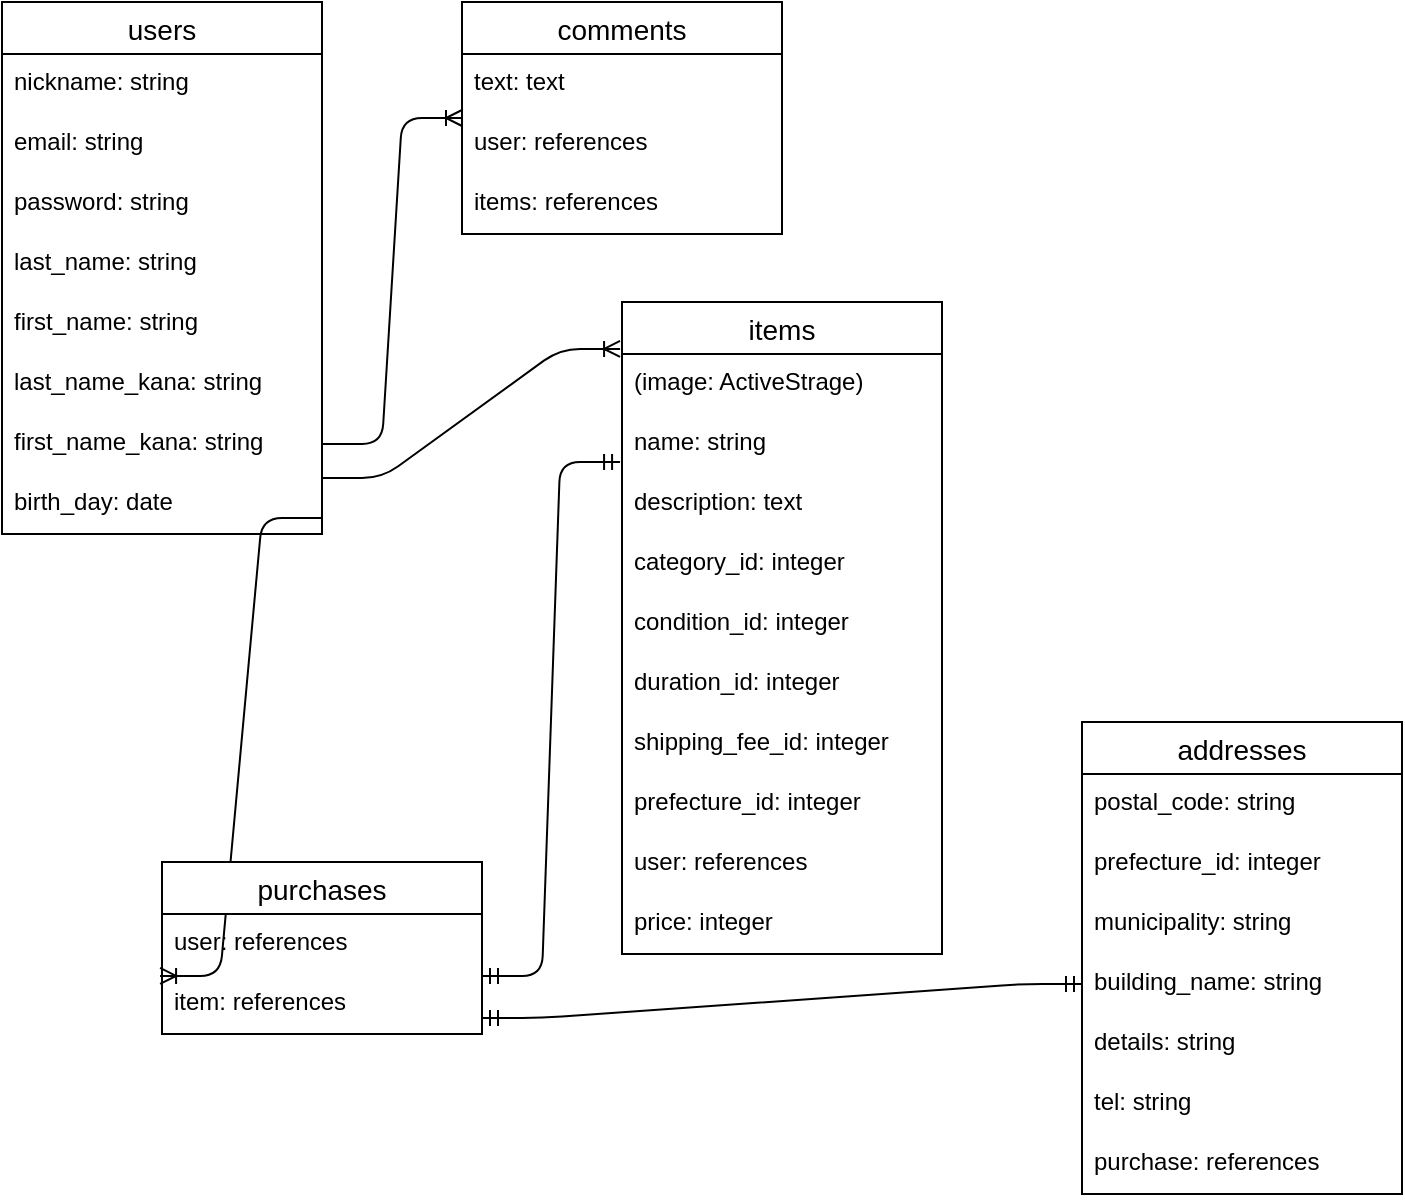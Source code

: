 <mxfile version="13.6.5">
    <diagram id="fS4IjdomqKy9d6Vwx5TK" name="Page-1">
        <mxGraphModel dx="728" dy="436" grid="1" gridSize="10" guides="1" tooltips="1" connect="1" arrows="1" fold="1" page="1" pageScale="1" pageWidth="1169" pageHeight="827" math="0" shadow="0">
            <root>
                <mxCell id="0"/>
                <mxCell id="1" parent="0"/>
                <mxCell id="UgZbrdModhxfqhk1qCgU-34" value="users" style="swimlane;fontStyle=0;childLayout=stackLayout;horizontal=1;startSize=26;horizontalStack=0;resizeParent=1;resizeParentMax=0;resizeLast=0;collapsible=1;marginBottom=0;align=center;fontSize=14;" parent="1" vertex="1">
                    <mxGeometry x="10" y="20" width="160" height="266" as="geometry"/>
                </mxCell>
                <mxCell id="UgZbrdModhxfqhk1qCgU-35" value="nickname: string" style="text;strokeColor=none;fillColor=none;spacingLeft=4;spacingRight=4;overflow=hidden;rotatable=0;points=[[0,0.5],[1,0.5]];portConstraint=eastwest;fontSize=12;" parent="UgZbrdModhxfqhk1qCgU-34" vertex="1">
                    <mxGeometry y="26" width="160" height="30" as="geometry"/>
                </mxCell>
                <mxCell id="UgZbrdModhxfqhk1qCgU-36" value="email: string" style="text;strokeColor=none;fillColor=none;spacingLeft=4;spacingRight=4;overflow=hidden;rotatable=0;points=[[0,0.5],[1,0.5]];portConstraint=eastwest;fontSize=12;" parent="UgZbrdModhxfqhk1qCgU-34" vertex="1">
                    <mxGeometry y="56" width="160" height="30" as="geometry"/>
                </mxCell>
                <mxCell id="UgZbrdModhxfqhk1qCgU-37" value="password: string" style="text;strokeColor=none;fillColor=none;spacingLeft=4;spacingRight=4;overflow=hidden;rotatable=0;points=[[0,0.5],[1,0.5]];portConstraint=eastwest;fontSize=12;" parent="UgZbrdModhxfqhk1qCgU-34" vertex="1">
                    <mxGeometry y="86" width="160" height="30" as="geometry"/>
                </mxCell>
                <mxCell id="UgZbrdModhxfqhk1qCgU-38" value="last_name: string" style="text;strokeColor=none;fillColor=none;spacingLeft=4;spacingRight=4;overflow=hidden;rotatable=0;points=[[0,0.5],[1,0.5]];portConstraint=eastwest;fontSize=12;" parent="UgZbrdModhxfqhk1qCgU-34" vertex="1">
                    <mxGeometry y="116" width="160" height="30" as="geometry"/>
                </mxCell>
                <mxCell id="UgZbrdModhxfqhk1qCgU-39" value="first_name: string" style="text;strokeColor=none;fillColor=none;spacingLeft=4;spacingRight=4;overflow=hidden;rotatable=0;points=[[0,0.5],[1,0.5]];portConstraint=eastwest;fontSize=12;" parent="UgZbrdModhxfqhk1qCgU-34" vertex="1">
                    <mxGeometry y="146" width="160" height="30" as="geometry"/>
                </mxCell>
                <mxCell id="UgZbrdModhxfqhk1qCgU-40" value="last_name_kana: string" style="text;strokeColor=none;fillColor=none;spacingLeft=4;spacingRight=4;overflow=hidden;rotatable=0;points=[[0,0.5],[1,0.5]];portConstraint=eastwest;fontSize=12;" parent="UgZbrdModhxfqhk1qCgU-34" vertex="1">
                    <mxGeometry y="176" width="160" height="30" as="geometry"/>
                </mxCell>
                <mxCell id="UgZbrdModhxfqhk1qCgU-41" value="first_name_kana: string" style="text;strokeColor=none;fillColor=none;spacingLeft=4;spacingRight=4;overflow=hidden;rotatable=0;points=[[0,0.5],[1,0.5]];portConstraint=eastwest;fontSize=12;" parent="UgZbrdModhxfqhk1qCgU-34" vertex="1">
                    <mxGeometry y="206" width="160" height="30" as="geometry"/>
                </mxCell>
                <mxCell id="UgZbrdModhxfqhk1qCgU-44" value="birth_day: date" style="text;strokeColor=none;fillColor=none;spacingLeft=4;spacingRight=4;overflow=hidden;rotatable=0;points=[[0,0.5],[1,0.5]];portConstraint=eastwest;fontSize=12;" parent="UgZbrdModhxfqhk1qCgU-34" vertex="1">
                    <mxGeometry y="236" width="160" height="30" as="geometry"/>
                </mxCell>
                <mxCell id="o-njKKaawyF_dJCkBI_0-1" value="" style="edgeStyle=entityRelationEdgeStyle;fontSize=12;html=1;endArrow=ERoneToMany;entryX=-0.006;entryY=0.072;entryDx=0;entryDy=0;entryPerimeter=0;exitX=1;exitY=0.067;exitDx=0;exitDy=0;exitPerimeter=0;" parent="1" target="UgZbrdModhxfqhk1qCgU-24" edge="1">
                    <mxGeometry width="100" height="100" relative="1" as="geometry">
                        <mxPoint x="170" y="258.01" as="sourcePoint"/>
                        <mxPoint x="270" y="200" as="targetPoint"/>
                    </mxGeometry>
                </mxCell>
                <mxCell id="Ot_MBdFopp-VSySf_ivI-5" value="" style="edgeStyle=entityRelationEdgeStyle;fontSize=12;html=1;endArrow=ERmandOne;startArrow=ERmandOne;exitX=1;exitY=0.033;exitDx=0;exitDy=0;exitPerimeter=0;entryX=-0.006;entryY=0.8;entryDx=0;entryDy=0;entryPerimeter=0;" parent="1" target="UgZbrdModhxfqhk1qCgU-26" edge="1" source="o-njKKaawyF_dJCkBI_0-5">
                    <mxGeometry width="100" height="100" relative="1" as="geometry">
                        <mxPoint x="253.04" y="507.99" as="sourcePoint"/>
                        <mxPoint x="340" y="315" as="targetPoint"/>
                    </mxGeometry>
                </mxCell>
                <mxCell id="Ot_MBdFopp-VSySf_ivI-6" value="comments" style="swimlane;fontStyle=0;childLayout=stackLayout;horizontal=1;startSize=26;horizontalStack=0;resizeParent=1;resizeParentMax=0;resizeLast=0;collapsible=1;marginBottom=0;align=center;fontSize=14;" parent="1" vertex="1">
                    <mxGeometry x="240" y="20" width="160" height="116" as="geometry"/>
                </mxCell>
                <mxCell id="Ot_MBdFopp-VSySf_ivI-7" value="text: text" style="text;strokeColor=none;fillColor=none;spacingLeft=4;spacingRight=4;overflow=hidden;rotatable=0;points=[[0,0.5],[1,0.5]];portConstraint=eastwest;fontSize=12;" parent="Ot_MBdFopp-VSySf_ivI-6" vertex="1">
                    <mxGeometry y="26" width="160" height="30" as="geometry"/>
                </mxCell>
                <mxCell id="Ot_MBdFopp-VSySf_ivI-8" value="user: references" style="text;strokeColor=none;fillColor=none;spacingLeft=4;spacingRight=4;overflow=hidden;rotatable=0;points=[[0,0.5],[1,0.5]];portConstraint=eastwest;fontSize=12;" parent="Ot_MBdFopp-VSySf_ivI-6" vertex="1">
                    <mxGeometry y="56" width="160" height="30" as="geometry"/>
                </mxCell>
                <mxCell id="Ot_MBdFopp-VSySf_ivI-9" value="items: references" style="text;strokeColor=none;fillColor=none;spacingLeft=4;spacingRight=4;overflow=hidden;rotatable=0;points=[[0,0.5],[1,0.5]];portConstraint=eastwest;fontSize=12;" parent="Ot_MBdFopp-VSySf_ivI-6" vertex="1">
                    <mxGeometry y="86" width="160" height="30" as="geometry"/>
                </mxCell>
                <mxCell id="UgZbrdModhxfqhk1qCgU-24" value="items" style="swimlane;fontStyle=0;childLayout=stackLayout;horizontal=1;startSize=26;horizontalStack=0;resizeParent=1;resizeParentMax=0;resizeLast=0;collapsible=1;marginBottom=0;align=center;fontSize=14;" parent="1" vertex="1">
                    <mxGeometry x="320" y="170" width="160" height="326" as="geometry">
                        <mxRectangle x="370" y="170" width="70" height="26" as="alternateBounds"/>
                    </mxGeometry>
                </mxCell>
                <mxCell id="UgZbrdModhxfqhk1qCgU-25" value="(image: ActiveStrage)" style="text;strokeColor=none;fillColor=none;spacingLeft=4;spacingRight=4;overflow=hidden;rotatable=0;points=[[0,0.5],[1,0.5]];portConstraint=eastwest;fontSize=12;" parent="UgZbrdModhxfqhk1qCgU-24" vertex="1">
                    <mxGeometry y="26" width="160" height="30" as="geometry"/>
                </mxCell>
                <mxCell id="UgZbrdModhxfqhk1qCgU-26" value="name: string" style="text;strokeColor=none;fillColor=none;spacingLeft=4;spacingRight=4;overflow=hidden;rotatable=0;points=[[0,0.5],[1,0.5]];portConstraint=eastwest;fontSize=12;" parent="UgZbrdModhxfqhk1qCgU-24" vertex="1">
                    <mxGeometry y="56" width="160" height="30" as="geometry"/>
                </mxCell>
                <mxCell id="UgZbrdModhxfqhk1qCgU-27" value="description: text" style="text;strokeColor=none;fillColor=none;spacingLeft=4;spacingRight=4;overflow=hidden;rotatable=0;points=[[0,0.5],[1,0.5]];portConstraint=eastwest;fontSize=12;" parent="UgZbrdModhxfqhk1qCgU-24" vertex="1">
                    <mxGeometry y="86" width="160" height="30" as="geometry"/>
                </mxCell>
                <mxCell id="UgZbrdModhxfqhk1qCgU-30" value="category_id: integer" style="text;strokeColor=none;fillColor=none;spacingLeft=4;spacingRight=4;overflow=hidden;rotatable=0;points=[[0,0.5],[1,0.5]];portConstraint=eastwest;fontSize=12;" parent="UgZbrdModhxfqhk1qCgU-24" vertex="1">
                    <mxGeometry y="116" width="160" height="30" as="geometry"/>
                </mxCell>
                <mxCell id="7" value="condition_id: integer" style="text;strokeColor=none;fillColor=none;spacingLeft=4;spacingRight=4;overflow=hidden;rotatable=0;points=[[0,0.5],[1,0.5]];portConstraint=eastwest;fontSize=12;" parent="UgZbrdModhxfqhk1qCgU-24" vertex="1">
                    <mxGeometry y="146" width="160" height="30" as="geometry"/>
                </mxCell>
                <mxCell id="6" value="duration_id: integer" style="text;strokeColor=none;fillColor=none;spacingLeft=4;spacingRight=4;overflow=hidden;rotatable=0;points=[[0,0.5],[1,0.5]];portConstraint=eastwest;fontSize=12;" parent="UgZbrdModhxfqhk1qCgU-24" vertex="1">
                    <mxGeometry y="176" width="160" height="30" as="geometry"/>
                </mxCell>
                <mxCell id="UgZbrdModhxfqhk1qCgU-31" value="shipping_fee_id: integer" style="text;strokeColor=none;fillColor=none;spacingLeft=4;spacingRight=4;overflow=hidden;rotatable=0;points=[[0,0.5],[1,0.5]];portConstraint=eastwest;fontSize=12;" parent="UgZbrdModhxfqhk1qCgU-24" vertex="1">
                    <mxGeometry y="206" width="160" height="30" as="geometry"/>
                </mxCell>
                <mxCell id="UgZbrdModhxfqhk1qCgU-32" value="prefecture_id: integer" style="text;strokeColor=none;fillColor=none;spacingLeft=4;spacingRight=4;overflow=hidden;rotatable=0;points=[[0,0.5],[1,0.5]];portConstraint=eastwest;fontSize=12;" parent="UgZbrdModhxfqhk1qCgU-24" vertex="1">
                    <mxGeometry y="236" width="160" height="30" as="geometry"/>
                </mxCell>
                <mxCell id="Ot_MBdFopp-VSySf_ivI-1" value="user: references" style="text;strokeColor=none;fillColor=none;spacingLeft=4;spacingRight=4;overflow=hidden;rotatable=0;points=[[0,0.5],[1,0.5]];portConstraint=eastwest;fontSize=12;" parent="UgZbrdModhxfqhk1qCgU-24" vertex="1">
                    <mxGeometry y="266" width="160" height="30" as="geometry"/>
                </mxCell>
                <mxCell id="UgZbrdModhxfqhk1qCgU-33" value="price: integer" style="text;strokeColor=none;fillColor=none;spacingLeft=4;spacingRight=4;overflow=hidden;rotatable=0;points=[[0,0.5],[1,0.5]];portConstraint=eastwest;fontSize=12;" parent="UgZbrdModhxfqhk1qCgU-24" vertex="1">
                    <mxGeometry y="296" width="160" height="30" as="geometry"/>
                </mxCell>
                <mxCell id="Ot_MBdFopp-VSySf_ivI-10" value="" style="edgeStyle=entityRelationEdgeStyle;fontSize=12;html=1;endArrow=ERoneToMany;exitX=1;exitY=0.5;exitDx=0;exitDy=0;" parent="1" source="UgZbrdModhxfqhk1qCgU-41" target="Ot_MBdFopp-VSySf_ivI-6" edge="1">
                    <mxGeometry width="100" height="100" relative="1" as="geometry">
                        <mxPoint x="180" y="241" as="sourcePoint"/>
                        <mxPoint x="460" y="260" as="targetPoint"/>
                    </mxGeometry>
                </mxCell>
                <mxCell id="Ot_MBdFopp-VSySf_ivI-17" value="" style="edgeStyle=entityRelationEdgeStyle;fontSize=12;html=1;endArrow=ERmandOne;startArrow=ERmandOne;entryX=0;entryY=0.5;entryDx=0;entryDy=0;" parent="1" target="Ot_MBdFopp-VSySf_ivI-14" edge="1">
                    <mxGeometry width="100" height="100" relative="1" as="geometry">
                        <mxPoint x="250" y="528" as="sourcePoint"/>
                        <mxPoint x="350" y="453" as="targetPoint"/>
                    </mxGeometry>
                </mxCell>
                <mxCell id="Ot_MBdFopp-VSySf_ivI-3" value="" style="edgeStyle=entityRelationEdgeStyle;fontSize=12;html=1;endArrow=ERoneToMany;entryX=-0.006;entryY=0.033;entryDx=0;entryDy=0;entryPerimeter=0;exitX=1;exitY=0.733;exitDx=0;exitDy=0;exitPerimeter=0;" parent="1" source="UgZbrdModhxfqhk1qCgU-44" edge="1" target="o-njKKaawyF_dJCkBI_0-5">
                    <mxGeometry width="100" height="100" relative="1" as="geometry">
                        <mxPoint x="60" y="346" as="sourcePoint"/>
                        <mxPoint x="86.96" y="500.99" as="targetPoint"/>
                    </mxGeometry>
                </mxCell>
                <mxCell id="Ot_MBdFopp-VSySf_ivI-11" value="addresses" style="swimlane;fontStyle=0;childLayout=stackLayout;horizontal=1;startSize=26;horizontalStack=0;resizeParent=1;resizeParentMax=0;resizeLast=0;collapsible=1;marginBottom=0;align=center;fontSize=14;" parent="1" vertex="1">
                    <mxGeometry x="550" y="380" width="160" height="236" as="geometry"/>
                </mxCell>
                <mxCell id="Ot_MBdFopp-VSySf_ivI-12" value="postal_code: string" style="text;strokeColor=none;fillColor=none;spacingLeft=4;spacingRight=4;overflow=hidden;rotatable=0;points=[[0,0.5],[1,0.5]];portConstraint=eastwest;fontSize=12;" parent="Ot_MBdFopp-VSySf_ivI-11" vertex="1">
                    <mxGeometry y="26" width="160" height="30" as="geometry"/>
                </mxCell>
                <mxCell id="3" value="prefecture_id: integer" style="text;strokeColor=none;fillColor=none;spacingLeft=4;spacingRight=4;overflow=hidden;rotatable=0;points=[[0,0.5],[1,0.5]];portConstraint=eastwest;fontSize=12;" parent="Ot_MBdFopp-VSySf_ivI-11" vertex="1">
                    <mxGeometry y="56" width="160" height="30" as="geometry"/>
                </mxCell>
                <mxCell id="Ot_MBdFopp-VSySf_ivI-13" value="municipality: string" style="text;strokeColor=none;fillColor=none;spacingLeft=4;spacingRight=4;overflow=hidden;rotatable=0;points=[[0,0.5],[1,0.5]];portConstraint=eastwest;fontSize=12;" parent="Ot_MBdFopp-VSySf_ivI-11" vertex="1">
                    <mxGeometry y="86" width="160" height="30" as="geometry"/>
                </mxCell>
                <mxCell id="Ot_MBdFopp-VSySf_ivI-14" value="building_name: string" style="text;strokeColor=none;fillColor=none;spacingLeft=4;spacingRight=4;overflow=hidden;rotatable=0;points=[[0,0.5],[1,0.5]];portConstraint=eastwest;fontSize=12;" parent="Ot_MBdFopp-VSySf_ivI-11" vertex="1">
                    <mxGeometry y="116" width="160" height="30" as="geometry"/>
                </mxCell>
                <mxCell id="Ot_MBdFopp-VSySf_ivI-15" value="details: string" style="text;strokeColor=none;fillColor=none;spacingLeft=4;spacingRight=4;overflow=hidden;rotatable=0;points=[[0,0.5],[1,0.5]];portConstraint=eastwest;fontSize=12;" parent="Ot_MBdFopp-VSySf_ivI-11" vertex="1">
                    <mxGeometry y="146" width="160" height="30" as="geometry"/>
                </mxCell>
                <mxCell id="Ot_MBdFopp-VSySf_ivI-16" value="tel: string" style="text;strokeColor=none;fillColor=none;spacingLeft=4;spacingRight=4;overflow=hidden;rotatable=0;points=[[0,0.5],[1,0.5]];portConstraint=eastwest;fontSize=12;" parent="Ot_MBdFopp-VSySf_ivI-11" vertex="1">
                    <mxGeometry y="176" width="160" height="30" as="geometry"/>
                </mxCell>
                <mxCell id="5" value="purchase: references" style="text;strokeColor=none;fillColor=none;spacingLeft=4;spacingRight=4;overflow=hidden;rotatable=0;points=[[0,0.5],[1,0.5]];portConstraint=eastwest;fontSize=12;" parent="Ot_MBdFopp-VSySf_ivI-11" vertex="1">
                    <mxGeometry y="206" width="160" height="30" as="geometry"/>
                </mxCell>
                <mxCell id="o-njKKaawyF_dJCkBI_0-2" value="purchases" style="swimlane;fontStyle=0;childLayout=stackLayout;horizontal=1;startSize=26;horizontalStack=0;resizeParent=1;resizeParentMax=0;resizeLast=0;collapsible=1;marginBottom=0;align=center;fontSize=14;" parent="1" vertex="1">
                    <mxGeometry x="90" y="450" width="160" height="86" as="geometry"/>
                </mxCell>
                <mxCell id="o-njKKaawyF_dJCkBI_0-4" value="user: references" style="text;strokeColor=none;fillColor=none;spacingLeft=4;spacingRight=4;overflow=hidden;rotatable=0;points=[[0,0.5],[1,0.5]];portConstraint=eastwest;fontSize=12;" parent="o-njKKaawyF_dJCkBI_0-2" vertex="1">
                    <mxGeometry y="26" width="160" height="30" as="geometry"/>
                </mxCell>
                <mxCell id="o-njKKaawyF_dJCkBI_0-5" value="item: references" style="text;strokeColor=none;fillColor=none;spacingLeft=4;spacingRight=4;overflow=hidden;rotatable=0;points=[[0,0.5],[1,0.5]];portConstraint=eastwest;fontSize=12;" parent="o-njKKaawyF_dJCkBI_0-2" vertex="1">
                    <mxGeometry y="56" width="160" height="30" as="geometry"/>
                </mxCell>
            </root>
        </mxGraphModel>
    </diagram>
</mxfile>